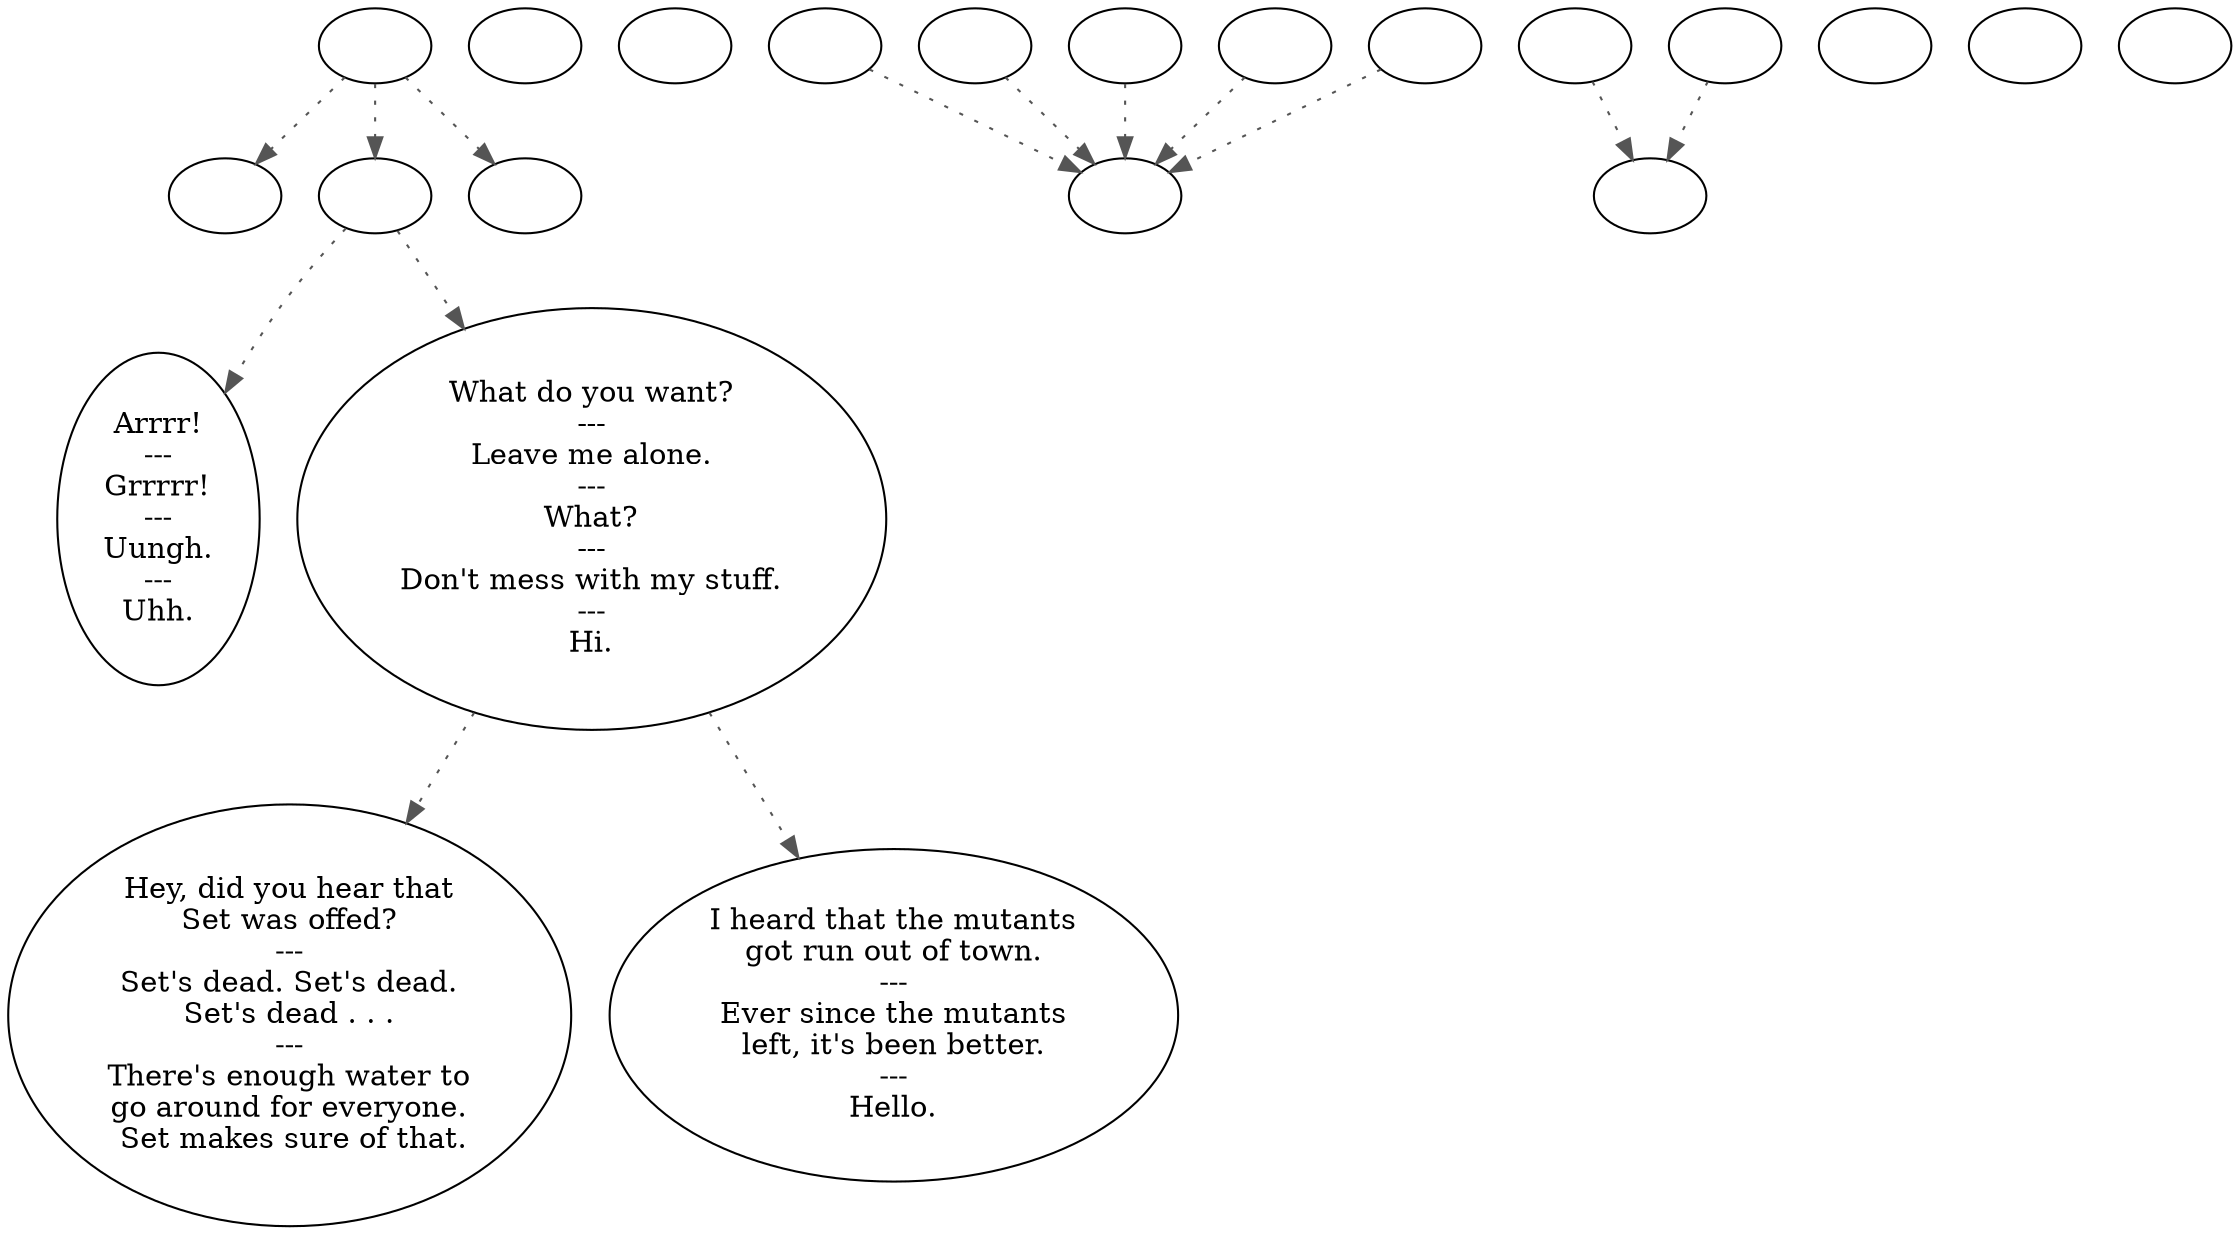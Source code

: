 digraph GENERIC {
  "start" [style=filled       fillcolor="#FFFFFF"       color="#000000"]
  "start" -> "timetomove" [style=dotted color="#555555"]
  "start" -> "do_dialogue" [style=dotted color="#555555"]
  "start" -> "Critter_Action" [style=dotted color="#555555"]
  "start" [label=""]
  "do_dialogue" [style=filled       fillcolor="#FFFFFF"       color="#000000"]
  "do_dialogue" -> "generic01" [style=dotted color="#555555"]
  "do_dialogue" -> "generic00" [style=dotted color="#555555"]
  "do_dialogue" [label=""]
  "genericend" [style=filled       fillcolor="#FFFFFF"       color="#000000"]
  "genericend" [label=""]
  "genericcbt" [style=filled       fillcolor="#FFFFFF"       color="#000000"]
  "genericcbt" [label=""]
  "generic00" [style=filled       fillcolor="#FFFFFF"       color="#000000"]
  "generic00" -> "generic02" [style=dotted color="#555555"]
  "generic00" -> "generic03" [style=dotted color="#555555"]
  "generic00" [label="What do you want?\n---\nLeave me alone.\n---\nWhat?\n---\nDon't mess with my stuff.\n---\nHi."]
  "generic01" [style=filled       fillcolor="#FFFFFF"       color="#000000"]
  "generic01" [label="Arrrr!\n---\nGrrrrr!\n---\nUungh.\n---\nUhh."]
  "generic02" [style=filled       fillcolor="#FFFFFF"       color="#000000"]
  "generic02" [label="Hey, did you hear that\nSet was offed?\n---\nSet's dead. Set's dead.\nSet's dead . . .\n---\nThere's enough water to\ngo around for everyone.\n Set makes sure of that."]
  "generic03" [style=filled       fillcolor="#FFFFFF"       color="#000000"]
  "generic03" [label="I heard that the mutants\ngot run out of town.\n---\nEver since the mutants\nleft, it's been better.\n---\nHello."]
  "Critter_Action" [style=filled       fillcolor="#FFFFFF"       color="#000000"]
  "Critter_Action" [label=""]
  "timetomove" [style=filled       fillcolor="#FFFFFF"       color="#000000"]
  "timetomove" [label=""]
  "get_reaction" [style=filled       fillcolor="#FFFFFF"       color="#000000"]
  "get_reaction" -> "ReactToLevel" [style=dotted color="#555555"]
  "get_reaction" [label=""]
  "ReactToLevel" [style=filled       fillcolor="#FFFFFF"       color="#000000"]
  "ReactToLevel" [label=""]
  "LevelToReact" [style=filled       fillcolor="#FFFFFF"       color="#000000"]
  "LevelToReact" [label=""]
  "UpReact" [style=filled       fillcolor="#FFFFFF"       color="#000000"]
  "UpReact" -> "ReactToLevel" [style=dotted color="#555555"]
  "UpReact" [label=""]
  "DownReact" [style=filled       fillcolor="#FFFFFF"       color="#000000"]
  "DownReact" -> "ReactToLevel" [style=dotted color="#555555"]
  "DownReact" [label=""]
  "BottomReact" [style=filled       fillcolor="#FFFFFF"       color="#000000"]
  "BottomReact" [label=""]
  "TopReact" [style=filled       fillcolor="#FFFFFF"       color="#000000"]
  "TopReact" [label=""]
  "BigUpReact" [style=filled       fillcolor="#FFFFFF"       color="#000000"]
  "BigUpReact" -> "ReactToLevel" [style=dotted color="#555555"]
  "BigUpReact" [label=""]
  "BigDownReact" [style=filled       fillcolor="#FFFFFF"       color="#000000"]
  "BigDownReact" -> "ReactToLevel" [style=dotted color="#555555"]
  "BigDownReact" [label=""]
  "UpReactLevel" [style=filled       fillcolor="#FFFFFF"       color="#000000"]
  "UpReactLevel" -> "LevelToReact" [style=dotted color="#555555"]
  "UpReactLevel" [label=""]
  "DownReactLevel" [style=filled       fillcolor="#FFFFFF"       color="#000000"]
  "DownReactLevel" -> "LevelToReact" [style=dotted color="#555555"]
  "DownReactLevel" [label=""]
  "Goodbyes" [style=filled       fillcolor="#FFFFFF"       color="#000000"]
  "Goodbyes" [label=""]
}